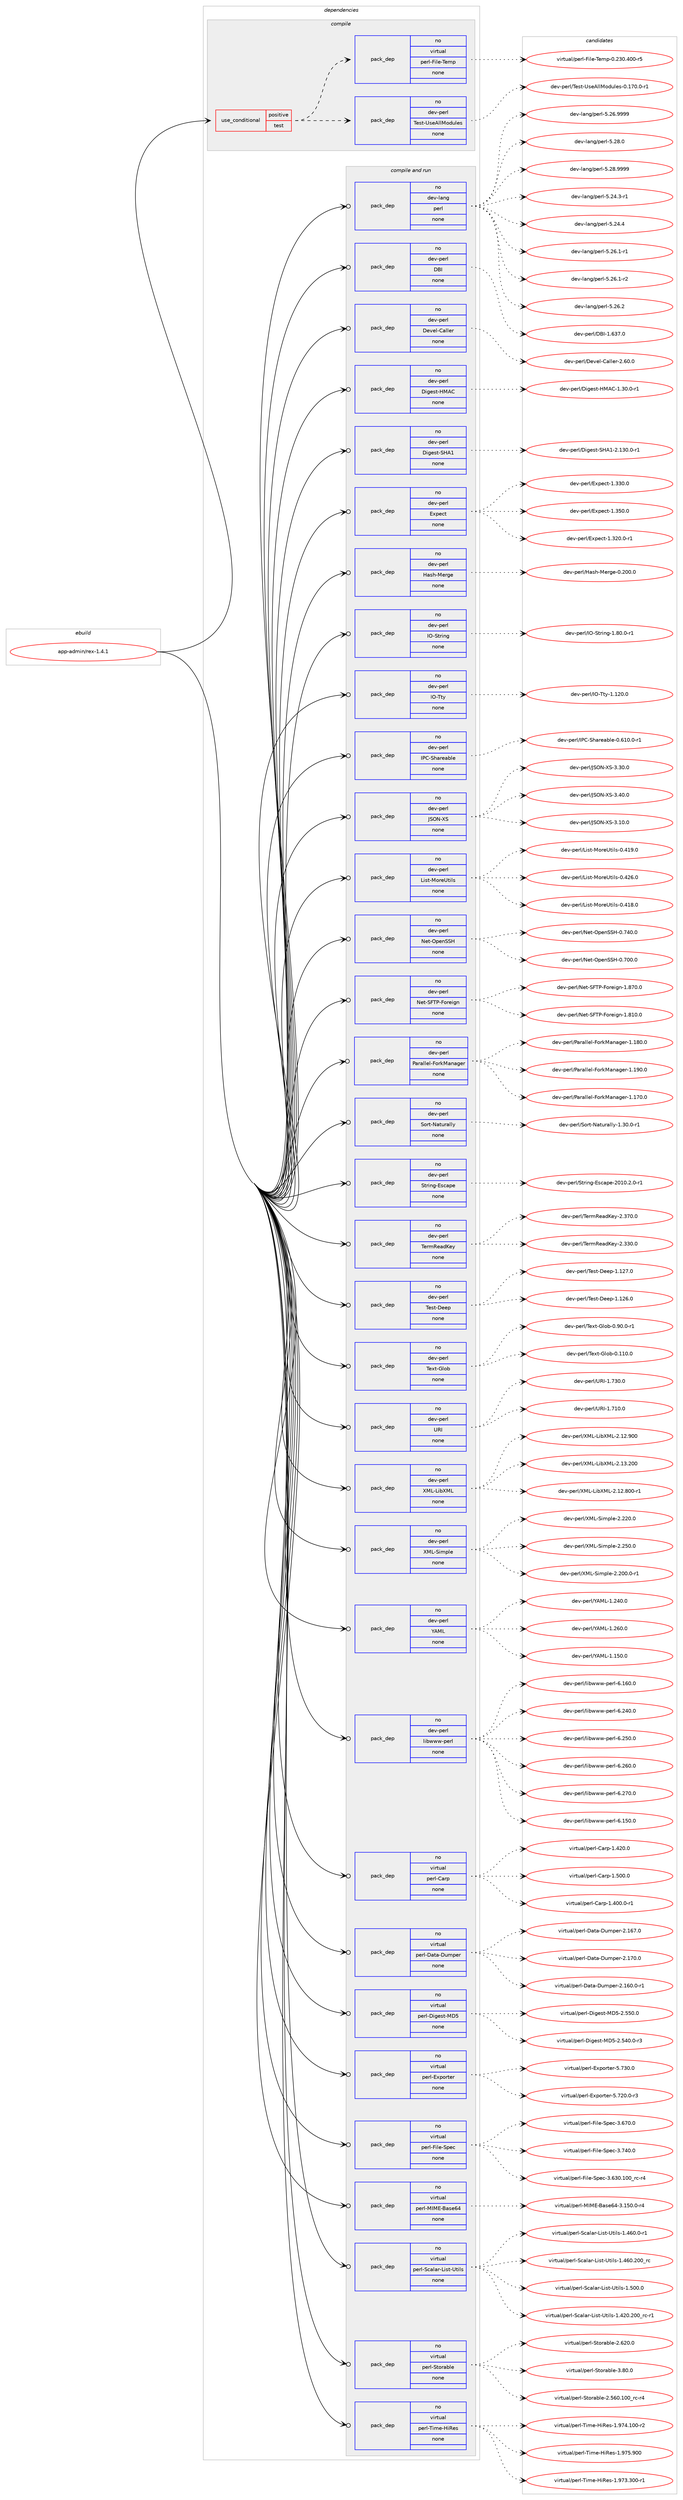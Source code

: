 digraph prolog {

# *************
# Graph options
# *************

newrank=true;
concentrate=true;
compound=true;
graph [rankdir=LR,fontname=Helvetica,fontsize=10,ranksep=1.5];#, ranksep=2.5, nodesep=0.2];
edge  [arrowhead=vee];
node  [fontname=Helvetica,fontsize=10];

# **********
# The ebuild
# **********

subgraph cluster_leftcol {
color=gray;
rank=same;
label=<<i>ebuild</i>>;
id [label="app-admin/rex-1.4.1", color=red, width=4, href="../app-admin/rex-1.4.1.svg"];
}

# ****************
# The dependencies
# ****************

subgraph cluster_midcol {
color=gray;
label=<<i>dependencies</i>>;
subgraph cluster_compile {
fillcolor="#eeeeee";
style=filled;
label=<<i>compile</i>>;
subgraph cond162 {
dependency1185 [label=<<TABLE BORDER="0" CELLBORDER="1" CELLSPACING="0" CELLPADDING="4"><TR><TD ROWSPAN="3" CELLPADDING="10">use_conditional</TD></TR><TR><TD>positive</TD></TR><TR><TD>test</TD></TR></TABLE>>, shape=none, color=red];
subgraph pack959 {
dependency1186 [label=<<TABLE BORDER="0" CELLBORDER="1" CELLSPACING="0" CELLPADDING="4" WIDTH="220"><TR><TD ROWSPAN="6" CELLPADDING="30">pack_dep</TD></TR><TR><TD WIDTH="110">no</TD></TR><TR><TD>dev-perl</TD></TR><TR><TD>Test-UseAllModules</TD></TR><TR><TD>none</TD></TR><TR><TD></TD></TR></TABLE>>, shape=none, color=blue];
}
dependency1185:e -> dependency1186:w [weight=20,style="dashed",arrowhead="vee"];
subgraph pack960 {
dependency1187 [label=<<TABLE BORDER="0" CELLBORDER="1" CELLSPACING="0" CELLPADDING="4" WIDTH="220"><TR><TD ROWSPAN="6" CELLPADDING="30">pack_dep</TD></TR><TR><TD WIDTH="110">no</TD></TR><TR><TD>virtual</TD></TR><TR><TD>perl-File-Temp</TD></TR><TR><TD>none</TD></TR><TR><TD></TD></TR></TABLE>>, shape=none, color=blue];
}
dependency1185:e -> dependency1187:w [weight=20,style="dashed",arrowhead="vee"];
}
id:e -> dependency1185:w [weight=20,style="solid",arrowhead="vee"];
}
subgraph cluster_compileandrun {
fillcolor="#eeeeee";
style=filled;
label=<<i>compile and run</i>>;
subgraph pack961 {
dependency1188 [label=<<TABLE BORDER="0" CELLBORDER="1" CELLSPACING="0" CELLPADDING="4" WIDTH="220"><TR><TD ROWSPAN="6" CELLPADDING="30">pack_dep</TD></TR><TR><TD WIDTH="110">no</TD></TR><TR><TD>dev-lang</TD></TR><TR><TD>perl</TD></TR><TR><TD>none</TD></TR><TR><TD></TD></TR></TABLE>>, shape=none, color=blue];
}
id:e -> dependency1188:w [weight=20,style="solid",arrowhead="odotvee"];
subgraph pack962 {
dependency1189 [label=<<TABLE BORDER="0" CELLBORDER="1" CELLSPACING="0" CELLPADDING="4" WIDTH="220"><TR><TD ROWSPAN="6" CELLPADDING="30">pack_dep</TD></TR><TR><TD WIDTH="110">no</TD></TR><TR><TD>dev-perl</TD></TR><TR><TD>DBI</TD></TR><TR><TD>none</TD></TR><TR><TD></TD></TR></TABLE>>, shape=none, color=blue];
}
id:e -> dependency1189:w [weight=20,style="solid",arrowhead="odotvee"];
subgraph pack963 {
dependency1190 [label=<<TABLE BORDER="0" CELLBORDER="1" CELLSPACING="0" CELLPADDING="4" WIDTH="220"><TR><TD ROWSPAN="6" CELLPADDING="30">pack_dep</TD></TR><TR><TD WIDTH="110">no</TD></TR><TR><TD>dev-perl</TD></TR><TR><TD>Devel-Caller</TD></TR><TR><TD>none</TD></TR><TR><TD></TD></TR></TABLE>>, shape=none, color=blue];
}
id:e -> dependency1190:w [weight=20,style="solid",arrowhead="odotvee"];
subgraph pack964 {
dependency1191 [label=<<TABLE BORDER="0" CELLBORDER="1" CELLSPACING="0" CELLPADDING="4" WIDTH="220"><TR><TD ROWSPAN="6" CELLPADDING="30">pack_dep</TD></TR><TR><TD WIDTH="110">no</TD></TR><TR><TD>dev-perl</TD></TR><TR><TD>Digest-HMAC</TD></TR><TR><TD>none</TD></TR><TR><TD></TD></TR></TABLE>>, shape=none, color=blue];
}
id:e -> dependency1191:w [weight=20,style="solid",arrowhead="odotvee"];
subgraph pack965 {
dependency1192 [label=<<TABLE BORDER="0" CELLBORDER="1" CELLSPACING="0" CELLPADDING="4" WIDTH="220"><TR><TD ROWSPAN="6" CELLPADDING="30">pack_dep</TD></TR><TR><TD WIDTH="110">no</TD></TR><TR><TD>dev-perl</TD></TR><TR><TD>Digest-SHA1</TD></TR><TR><TD>none</TD></TR><TR><TD></TD></TR></TABLE>>, shape=none, color=blue];
}
id:e -> dependency1192:w [weight=20,style="solid",arrowhead="odotvee"];
subgraph pack966 {
dependency1193 [label=<<TABLE BORDER="0" CELLBORDER="1" CELLSPACING="0" CELLPADDING="4" WIDTH="220"><TR><TD ROWSPAN="6" CELLPADDING="30">pack_dep</TD></TR><TR><TD WIDTH="110">no</TD></TR><TR><TD>dev-perl</TD></TR><TR><TD>Expect</TD></TR><TR><TD>none</TD></TR><TR><TD></TD></TR></TABLE>>, shape=none, color=blue];
}
id:e -> dependency1193:w [weight=20,style="solid",arrowhead="odotvee"];
subgraph pack967 {
dependency1194 [label=<<TABLE BORDER="0" CELLBORDER="1" CELLSPACING="0" CELLPADDING="4" WIDTH="220"><TR><TD ROWSPAN="6" CELLPADDING="30">pack_dep</TD></TR><TR><TD WIDTH="110">no</TD></TR><TR><TD>dev-perl</TD></TR><TR><TD>Hash-Merge</TD></TR><TR><TD>none</TD></TR><TR><TD></TD></TR></TABLE>>, shape=none, color=blue];
}
id:e -> dependency1194:w [weight=20,style="solid",arrowhead="odotvee"];
subgraph pack968 {
dependency1195 [label=<<TABLE BORDER="0" CELLBORDER="1" CELLSPACING="0" CELLPADDING="4" WIDTH="220"><TR><TD ROWSPAN="6" CELLPADDING="30">pack_dep</TD></TR><TR><TD WIDTH="110">no</TD></TR><TR><TD>dev-perl</TD></TR><TR><TD>IO-String</TD></TR><TR><TD>none</TD></TR><TR><TD></TD></TR></TABLE>>, shape=none, color=blue];
}
id:e -> dependency1195:w [weight=20,style="solid",arrowhead="odotvee"];
subgraph pack969 {
dependency1196 [label=<<TABLE BORDER="0" CELLBORDER="1" CELLSPACING="0" CELLPADDING="4" WIDTH="220"><TR><TD ROWSPAN="6" CELLPADDING="30">pack_dep</TD></TR><TR><TD WIDTH="110">no</TD></TR><TR><TD>dev-perl</TD></TR><TR><TD>IO-Tty</TD></TR><TR><TD>none</TD></TR><TR><TD></TD></TR></TABLE>>, shape=none, color=blue];
}
id:e -> dependency1196:w [weight=20,style="solid",arrowhead="odotvee"];
subgraph pack970 {
dependency1197 [label=<<TABLE BORDER="0" CELLBORDER="1" CELLSPACING="0" CELLPADDING="4" WIDTH="220"><TR><TD ROWSPAN="6" CELLPADDING="30">pack_dep</TD></TR><TR><TD WIDTH="110">no</TD></TR><TR><TD>dev-perl</TD></TR><TR><TD>IPC-Shareable</TD></TR><TR><TD>none</TD></TR><TR><TD></TD></TR></TABLE>>, shape=none, color=blue];
}
id:e -> dependency1197:w [weight=20,style="solid",arrowhead="odotvee"];
subgraph pack971 {
dependency1198 [label=<<TABLE BORDER="0" CELLBORDER="1" CELLSPACING="0" CELLPADDING="4" WIDTH="220"><TR><TD ROWSPAN="6" CELLPADDING="30">pack_dep</TD></TR><TR><TD WIDTH="110">no</TD></TR><TR><TD>dev-perl</TD></TR><TR><TD>JSON-XS</TD></TR><TR><TD>none</TD></TR><TR><TD></TD></TR></TABLE>>, shape=none, color=blue];
}
id:e -> dependency1198:w [weight=20,style="solid",arrowhead="odotvee"];
subgraph pack972 {
dependency1199 [label=<<TABLE BORDER="0" CELLBORDER="1" CELLSPACING="0" CELLPADDING="4" WIDTH="220"><TR><TD ROWSPAN="6" CELLPADDING="30">pack_dep</TD></TR><TR><TD WIDTH="110">no</TD></TR><TR><TD>dev-perl</TD></TR><TR><TD>List-MoreUtils</TD></TR><TR><TD>none</TD></TR><TR><TD></TD></TR></TABLE>>, shape=none, color=blue];
}
id:e -> dependency1199:w [weight=20,style="solid",arrowhead="odotvee"];
subgraph pack973 {
dependency1200 [label=<<TABLE BORDER="0" CELLBORDER="1" CELLSPACING="0" CELLPADDING="4" WIDTH="220"><TR><TD ROWSPAN="6" CELLPADDING="30">pack_dep</TD></TR><TR><TD WIDTH="110">no</TD></TR><TR><TD>dev-perl</TD></TR><TR><TD>Net-OpenSSH</TD></TR><TR><TD>none</TD></TR><TR><TD></TD></TR></TABLE>>, shape=none, color=blue];
}
id:e -> dependency1200:w [weight=20,style="solid",arrowhead="odotvee"];
subgraph pack974 {
dependency1201 [label=<<TABLE BORDER="0" CELLBORDER="1" CELLSPACING="0" CELLPADDING="4" WIDTH="220"><TR><TD ROWSPAN="6" CELLPADDING="30">pack_dep</TD></TR><TR><TD WIDTH="110">no</TD></TR><TR><TD>dev-perl</TD></TR><TR><TD>Net-SFTP-Foreign</TD></TR><TR><TD>none</TD></TR><TR><TD></TD></TR></TABLE>>, shape=none, color=blue];
}
id:e -> dependency1201:w [weight=20,style="solid",arrowhead="odotvee"];
subgraph pack975 {
dependency1202 [label=<<TABLE BORDER="0" CELLBORDER="1" CELLSPACING="0" CELLPADDING="4" WIDTH="220"><TR><TD ROWSPAN="6" CELLPADDING="30">pack_dep</TD></TR><TR><TD WIDTH="110">no</TD></TR><TR><TD>dev-perl</TD></TR><TR><TD>Parallel-ForkManager</TD></TR><TR><TD>none</TD></TR><TR><TD></TD></TR></TABLE>>, shape=none, color=blue];
}
id:e -> dependency1202:w [weight=20,style="solid",arrowhead="odotvee"];
subgraph pack976 {
dependency1203 [label=<<TABLE BORDER="0" CELLBORDER="1" CELLSPACING="0" CELLPADDING="4" WIDTH="220"><TR><TD ROWSPAN="6" CELLPADDING="30">pack_dep</TD></TR><TR><TD WIDTH="110">no</TD></TR><TR><TD>dev-perl</TD></TR><TR><TD>Sort-Naturally</TD></TR><TR><TD>none</TD></TR><TR><TD></TD></TR></TABLE>>, shape=none, color=blue];
}
id:e -> dependency1203:w [weight=20,style="solid",arrowhead="odotvee"];
subgraph pack977 {
dependency1204 [label=<<TABLE BORDER="0" CELLBORDER="1" CELLSPACING="0" CELLPADDING="4" WIDTH="220"><TR><TD ROWSPAN="6" CELLPADDING="30">pack_dep</TD></TR><TR><TD WIDTH="110">no</TD></TR><TR><TD>dev-perl</TD></TR><TR><TD>String-Escape</TD></TR><TR><TD>none</TD></TR><TR><TD></TD></TR></TABLE>>, shape=none, color=blue];
}
id:e -> dependency1204:w [weight=20,style="solid",arrowhead="odotvee"];
subgraph pack978 {
dependency1205 [label=<<TABLE BORDER="0" CELLBORDER="1" CELLSPACING="0" CELLPADDING="4" WIDTH="220"><TR><TD ROWSPAN="6" CELLPADDING="30">pack_dep</TD></TR><TR><TD WIDTH="110">no</TD></TR><TR><TD>dev-perl</TD></TR><TR><TD>TermReadKey</TD></TR><TR><TD>none</TD></TR><TR><TD></TD></TR></TABLE>>, shape=none, color=blue];
}
id:e -> dependency1205:w [weight=20,style="solid",arrowhead="odotvee"];
subgraph pack979 {
dependency1206 [label=<<TABLE BORDER="0" CELLBORDER="1" CELLSPACING="0" CELLPADDING="4" WIDTH="220"><TR><TD ROWSPAN="6" CELLPADDING="30">pack_dep</TD></TR><TR><TD WIDTH="110">no</TD></TR><TR><TD>dev-perl</TD></TR><TR><TD>Test-Deep</TD></TR><TR><TD>none</TD></TR><TR><TD></TD></TR></TABLE>>, shape=none, color=blue];
}
id:e -> dependency1206:w [weight=20,style="solid",arrowhead="odotvee"];
subgraph pack980 {
dependency1207 [label=<<TABLE BORDER="0" CELLBORDER="1" CELLSPACING="0" CELLPADDING="4" WIDTH="220"><TR><TD ROWSPAN="6" CELLPADDING="30">pack_dep</TD></TR><TR><TD WIDTH="110">no</TD></TR><TR><TD>dev-perl</TD></TR><TR><TD>Text-Glob</TD></TR><TR><TD>none</TD></TR><TR><TD></TD></TR></TABLE>>, shape=none, color=blue];
}
id:e -> dependency1207:w [weight=20,style="solid",arrowhead="odotvee"];
subgraph pack981 {
dependency1208 [label=<<TABLE BORDER="0" CELLBORDER="1" CELLSPACING="0" CELLPADDING="4" WIDTH="220"><TR><TD ROWSPAN="6" CELLPADDING="30">pack_dep</TD></TR><TR><TD WIDTH="110">no</TD></TR><TR><TD>dev-perl</TD></TR><TR><TD>URI</TD></TR><TR><TD>none</TD></TR><TR><TD></TD></TR></TABLE>>, shape=none, color=blue];
}
id:e -> dependency1208:w [weight=20,style="solid",arrowhead="odotvee"];
subgraph pack982 {
dependency1209 [label=<<TABLE BORDER="0" CELLBORDER="1" CELLSPACING="0" CELLPADDING="4" WIDTH="220"><TR><TD ROWSPAN="6" CELLPADDING="30">pack_dep</TD></TR><TR><TD WIDTH="110">no</TD></TR><TR><TD>dev-perl</TD></TR><TR><TD>XML-LibXML</TD></TR><TR><TD>none</TD></TR><TR><TD></TD></TR></TABLE>>, shape=none, color=blue];
}
id:e -> dependency1209:w [weight=20,style="solid",arrowhead="odotvee"];
subgraph pack983 {
dependency1210 [label=<<TABLE BORDER="0" CELLBORDER="1" CELLSPACING="0" CELLPADDING="4" WIDTH="220"><TR><TD ROWSPAN="6" CELLPADDING="30">pack_dep</TD></TR><TR><TD WIDTH="110">no</TD></TR><TR><TD>dev-perl</TD></TR><TR><TD>XML-Simple</TD></TR><TR><TD>none</TD></TR><TR><TD></TD></TR></TABLE>>, shape=none, color=blue];
}
id:e -> dependency1210:w [weight=20,style="solid",arrowhead="odotvee"];
subgraph pack984 {
dependency1211 [label=<<TABLE BORDER="0" CELLBORDER="1" CELLSPACING="0" CELLPADDING="4" WIDTH="220"><TR><TD ROWSPAN="6" CELLPADDING="30">pack_dep</TD></TR><TR><TD WIDTH="110">no</TD></TR><TR><TD>dev-perl</TD></TR><TR><TD>YAML</TD></TR><TR><TD>none</TD></TR><TR><TD></TD></TR></TABLE>>, shape=none, color=blue];
}
id:e -> dependency1211:w [weight=20,style="solid",arrowhead="odotvee"];
subgraph pack985 {
dependency1212 [label=<<TABLE BORDER="0" CELLBORDER="1" CELLSPACING="0" CELLPADDING="4" WIDTH="220"><TR><TD ROWSPAN="6" CELLPADDING="30">pack_dep</TD></TR><TR><TD WIDTH="110">no</TD></TR><TR><TD>dev-perl</TD></TR><TR><TD>libwww-perl</TD></TR><TR><TD>none</TD></TR><TR><TD></TD></TR></TABLE>>, shape=none, color=blue];
}
id:e -> dependency1212:w [weight=20,style="solid",arrowhead="odotvee"];
subgraph pack986 {
dependency1213 [label=<<TABLE BORDER="0" CELLBORDER="1" CELLSPACING="0" CELLPADDING="4" WIDTH="220"><TR><TD ROWSPAN="6" CELLPADDING="30">pack_dep</TD></TR><TR><TD WIDTH="110">no</TD></TR><TR><TD>virtual</TD></TR><TR><TD>perl-Carp</TD></TR><TR><TD>none</TD></TR><TR><TD></TD></TR></TABLE>>, shape=none, color=blue];
}
id:e -> dependency1213:w [weight=20,style="solid",arrowhead="odotvee"];
subgraph pack987 {
dependency1214 [label=<<TABLE BORDER="0" CELLBORDER="1" CELLSPACING="0" CELLPADDING="4" WIDTH="220"><TR><TD ROWSPAN="6" CELLPADDING="30">pack_dep</TD></TR><TR><TD WIDTH="110">no</TD></TR><TR><TD>virtual</TD></TR><TR><TD>perl-Data-Dumper</TD></TR><TR><TD>none</TD></TR><TR><TD></TD></TR></TABLE>>, shape=none, color=blue];
}
id:e -> dependency1214:w [weight=20,style="solid",arrowhead="odotvee"];
subgraph pack988 {
dependency1215 [label=<<TABLE BORDER="0" CELLBORDER="1" CELLSPACING="0" CELLPADDING="4" WIDTH="220"><TR><TD ROWSPAN="6" CELLPADDING="30">pack_dep</TD></TR><TR><TD WIDTH="110">no</TD></TR><TR><TD>virtual</TD></TR><TR><TD>perl-Digest-MD5</TD></TR><TR><TD>none</TD></TR><TR><TD></TD></TR></TABLE>>, shape=none, color=blue];
}
id:e -> dependency1215:w [weight=20,style="solid",arrowhead="odotvee"];
subgraph pack989 {
dependency1216 [label=<<TABLE BORDER="0" CELLBORDER="1" CELLSPACING="0" CELLPADDING="4" WIDTH="220"><TR><TD ROWSPAN="6" CELLPADDING="30">pack_dep</TD></TR><TR><TD WIDTH="110">no</TD></TR><TR><TD>virtual</TD></TR><TR><TD>perl-Exporter</TD></TR><TR><TD>none</TD></TR><TR><TD></TD></TR></TABLE>>, shape=none, color=blue];
}
id:e -> dependency1216:w [weight=20,style="solid",arrowhead="odotvee"];
subgraph pack990 {
dependency1217 [label=<<TABLE BORDER="0" CELLBORDER="1" CELLSPACING="0" CELLPADDING="4" WIDTH="220"><TR><TD ROWSPAN="6" CELLPADDING="30">pack_dep</TD></TR><TR><TD WIDTH="110">no</TD></TR><TR><TD>virtual</TD></TR><TR><TD>perl-File-Spec</TD></TR><TR><TD>none</TD></TR><TR><TD></TD></TR></TABLE>>, shape=none, color=blue];
}
id:e -> dependency1217:w [weight=20,style="solid",arrowhead="odotvee"];
subgraph pack991 {
dependency1218 [label=<<TABLE BORDER="0" CELLBORDER="1" CELLSPACING="0" CELLPADDING="4" WIDTH="220"><TR><TD ROWSPAN="6" CELLPADDING="30">pack_dep</TD></TR><TR><TD WIDTH="110">no</TD></TR><TR><TD>virtual</TD></TR><TR><TD>perl-MIME-Base64</TD></TR><TR><TD>none</TD></TR><TR><TD></TD></TR></TABLE>>, shape=none, color=blue];
}
id:e -> dependency1218:w [weight=20,style="solid",arrowhead="odotvee"];
subgraph pack992 {
dependency1219 [label=<<TABLE BORDER="0" CELLBORDER="1" CELLSPACING="0" CELLPADDING="4" WIDTH="220"><TR><TD ROWSPAN="6" CELLPADDING="30">pack_dep</TD></TR><TR><TD WIDTH="110">no</TD></TR><TR><TD>virtual</TD></TR><TR><TD>perl-Scalar-List-Utils</TD></TR><TR><TD>none</TD></TR><TR><TD></TD></TR></TABLE>>, shape=none, color=blue];
}
id:e -> dependency1219:w [weight=20,style="solid",arrowhead="odotvee"];
subgraph pack993 {
dependency1220 [label=<<TABLE BORDER="0" CELLBORDER="1" CELLSPACING="0" CELLPADDING="4" WIDTH="220"><TR><TD ROWSPAN="6" CELLPADDING="30">pack_dep</TD></TR><TR><TD WIDTH="110">no</TD></TR><TR><TD>virtual</TD></TR><TR><TD>perl-Storable</TD></TR><TR><TD>none</TD></TR><TR><TD></TD></TR></TABLE>>, shape=none, color=blue];
}
id:e -> dependency1220:w [weight=20,style="solid",arrowhead="odotvee"];
subgraph pack994 {
dependency1221 [label=<<TABLE BORDER="0" CELLBORDER="1" CELLSPACING="0" CELLPADDING="4" WIDTH="220"><TR><TD ROWSPAN="6" CELLPADDING="30">pack_dep</TD></TR><TR><TD WIDTH="110">no</TD></TR><TR><TD>virtual</TD></TR><TR><TD>perl-Time-HiRes</TD></TR><TR><TD>none</TD></TR><TR><TD></TD></TR></TABLE>>, shape=none, color=blue];
}
id:e -> dependency1221:w [weight=20,style="solid",arrowhead="odotvee"];
}
subgraph cluster_run {
fillcolor="#eeeeee";
style=filled;
label=<<i>run</i>>;
}
}

# **************
# The candidates
# **************

subgraph cluster_choices {
rank=same;
color=gray;
label=<<i>candidates</i>>;

subgraph choice959 {
color=black;
nodesep=1;
choice1001011184511210111410847841011151164585115101651081087711110011710810111545484649554846484511449 [label="dev-perl/Test-UseAllModules-0.170.0-r1", color=red, width=4,href="../dev-perl/Test-UseAllModules-0.170.0-r1.svg"];
dependency1186:e -> choice1001011184511210111410847841011151164585115101651081087711110011710810111545484649554846484511449:w [style=dotted,weight="100"];
}
subgraph choice960 {
color=black;
nodesep=1;
choice118105114116117971084711210111410845701051081014584101109112454846505148465248484511453 [label="virtual/perl-File-Temp-0.230.400-r5", color=red, width=4,href="../virtual/perl-File-Temp-0.230.400-r5.svg"];
dependency1187:e -> choice118105114116117971084711210111410845701051081014584101109112454846505148465248484511453:w [style=dotted,weight="100"];
}
subgraph choice961 {
color=black;
nodesep=1;
choice100101118451089711010347112101114108455346505246514511449 [label="dev-lang/perl-5.24.3-r1", color=red, width=4,href="../dev-lang/perl-5.24.3-r1.svg"];
choice10010111845108971101034711210111410845534650524652 [label="dev-lang/perl-5.24.4", color=red, width=4,href="../dev-lang/perl-5.24.4.svg"];
choice100101118451089711010347112101114108455346505446494511449 [label="dev-lang/perl-5.26.1-r1", color=red, width=4,href="../dev-lang/perl-5.26.1-r1.svg"];
choice100101118451089711010347112101114108455346505446494511450 [label="dev-lang/perl-5.26.1-r2", color=red, width=4,href="../dev-lang/perl-5.26.1-r2.svg"];
choice10010111845108971101034711210111410845534650544650 [label="dev-lang/perl-5.26.2", color=red, width=4,href="../dev-lang/perl-5.26.2.svg"];
choice10010111845108971101034711210111410845534650544657575757 [label="dev-lang/perl-5.26.9999", color=red, width=4,href="../dev-lang/perl-5.26.9999.svg"];
choice10010111845108971101034711210111410845534650564648 [label="dev-lang/perl-5.28.0", color=red, width=4,href="../dev-lang/perl-5.28.0.svg"];
choice10010111845108971101034711210111410845534650564657575757 [label="dev-lang/perl-5.28.9999", color=red, width=4,href="../dev-lang/perl-5.28.9999.svg"];
dependency1188:e -> choice100101118451089711010347112101114108455346505246514511449:w [style=dotted,weight="100"];
dependency1188:e -> choice10010111845108971101034711210111410845534650524652:w [style=dotted,weight="100"];
dependency1188:e -> choice100101118451089711010347112101114108455346505446494511449:w [style=dotted,weight="100"];
dependency1188:e -> choice100101118451089711010347112101114108455346505446494511450:w [style=dotted,weight="100"];
dependency1188:e -> choice10010111845108971101034711210111410845534650544650:w [style=dotted,weight="100"];
dependency1188:e -> choice10010111845108971101034711210111410845534650544657575757:w [style=dotted,weight="100"];
dependency1188:e -> choice10010111845108971101034711210111410845534650564648:w [style=dotted,weight="100"];
dependency1188:e -> choice10010111845108971101034711210111410845534650564657575757:w [style=dotted,weight="100"];
}
subgraph choice962 {
color=black;
nodesep=1;
choice10010111845112101114108476866734549465451554648 [label="dev-perl/DBI-1.637.0", color=red, width=4,href="../dev-perl/DBI-1.637.0.svg"];
dependency1189:e -> choice10010111845112101114108476866734549465451554648:w [style=dotted,weight="100"];
}
subgraph choice963 {
color=black;
nodesep=1;
choice10010111845112101114108476810111810110845679710810810111445504654484648 [label="dev-perl/Devel-Caller-2.60.0", color=red, width=4,href="../dev-perl/Devel-Caller-2.60.0.svg"];
dependency1190:e -> choice10010111845112101114108476810111810110845679710810810111445504654484648:w [style=dotted,weight="100"];
}
subgraph choice964 {
color=black;
nodesep=1;
choice1001011184511210111410847681051031011151164572776567454946514846484511449 [label="dev-perl/Digest-HMAC-1.30.0-r1", color=red, width=4,href="../dev-perl/Digest-HMAC-1.30.0-r1.svg"];
dependency1191:e -> choice1001011184511210111410847681051031011151164572776567454946514846484511449:w [style=dotted,weight="100"];
}
subgraph choice965 {
color=black;
nodesep=1;
choice100101118451121011141084768105103101115116458372654945504649514846484511449 [label="dev-perl/Digest-SHA1-2.130.0-r1", color=red, width=4,href="../dev-perl/Digest-SHA1-2.130.0-r1.svg"];
dependency1192:e -> choice100101118451121011141084768105103101115116458372654945504649514846484511449:w [style=dotted,weight="100"];
}
subgraph choice966 {
color=black;
nodesep=1;
choice1001011184511210111410847691201121019911645494651504846484511449 [label="dev-perl/Expect-1.320.0-r1", color=red, width=4,href="../dev-perl/Expect-1.320.0-r1.svg"];
choice100101118451121011141084769120112101991164549465151484648 [label="dev-perl/Expect-1.330.0", color=red, width=4,href="../dev-perl/Expect-1.330.0.svg"];
choice100101118451121011141084769120112101991164549465153484648 [label="dev-perl/Expect-1.350.0", color=red, width=4,href="../dev-perl/Expect-1.350.0.svg"];
dependency1193:e -> choice1001011184511210111410847691201121019911645494651504846484511449:w [style=dotted,weight="100"];
dependency1193:e -> choice100101118451121011141084769120112101991164549465151484648:w [style=dotted,weight="100"];
dependency1193:e -> choice100101118451121011141084769120112101991164549465153484648:w [style=dotted,weight="100"];
}
subgraph choice967 {
color=black;
nodesep=1;
choice1001011184511210111410847729711510445771011141031014548465048484648 [label="dev-perl/Hash-Merge-0.200.0", color=red, width=4,href="../dev-perl/Hash-Merge-0.200.0.svg"];
dependency1194:e -> choice1001011184511210111410847729711510445771011141031014548465048484648:w [style=dotted,weight="100"];
}
subgraph choice968 {
color=black;
nodesep=1;
choice100101118451121011141084773794583116114105110103454946564846484511449 [label="dev-perl/IO-String-1.80.0-r1", color=red, width=4,href="../dev-perl/IO-String-1.80.0-r1.svg"];
dependency1195:e -> choice100101118451121011141084773794583116114105110103454946564846484511449:w [style=dotted,weight="100"];
}
subgraph choice969 {
color=black;
nodesep=1;
choice1001011184511210111410847737945841161214549464950484648 [label="dev-perl/IO-Tty-1.120.0", color=red, width=4,href="../dev-perl/IO-Tty-1.120.0.svg"];
dependency1196:e -> choice1001011184511210111410847737945841161214549464950484648:w [style=dotted,weight="100"];
}
subgraph choice970 {
color=black;
nodesep=1;
choice1001011184511210111410847738067458310497114101979810810145484654494846484511449 [label="dev-perl/IPC-Shareable-0.610.0-r1", color=red, width=4,href="../dev-perl/IPC-Shareable-0.610.0-r1.svg"];
dependency1197:e -> choice1001011184511210111410847738067458310497114101979810810145484654494846484511449:w [style=dotted,weight="100"];
}
subgraph choice971 {
color=black;
nodesep=1;
choice10010111845112101114108477483797845888345514649484648 [label="dev-perl/JSON-XS-3.10.0", color=red, width=4,href="../dev-perl/JSON-XS-3.10.0.svg"];
choice10010111845112101114108477483797845888345514651484648 [label="dev-perl/JSON-XS-3.30.0", color=red, width=4,href="../dev-perl/JSON-XS-3.30.0.svg"];
choice10010111845112101114108477483797845888345514652484648 [label="dev-perl/JSON-XS-3.40.0", color=red, width=4,href="../dev-perl/JSON-XS-3.40.0.svg"];
dependency1198:e -> choice10010111845112101114108477483797845888345514649484648:w [style=dotted,weight="100"];
dependency1198:e -> choice10010111845112101114108477483797845888345514651484648:w [style=dotted,weight="100"];
dependency1198:e -> choice10010111845112101114108477483797845888345514652484648:w [style=dotted,weight="100"];
}
subgraph choice972 {
color=black;
nodesep=1;
choice1001011184511210111410847761051151164577111114101851161051081154548465249564648 [label="dev-perl/List-MoreUtils-0.418.0", color=red, width=4,href="../dev-perl/List-MoreUtils-0.418.0.svg"];
choice1001011184511210111410847761051151164577111114101851161051081154548465249574648 [label="dev-perl/List-MoreUtils-0.419.0", color=red, width=4,href="../dev-perl/List-MoreUtils-0.419.0.svg"];
choice1001011184511210111410847761051151164577111114101851161051081154548465250544648 [label="dev-perl/List-MoreUtils-0.426.0", color=red, width=4,href="../dev-perl/List-MoreUtils-0.426.0.svg"];
dependency1199:e -> choice1001011184511210111410847761051151164577111114101851161051081154548465249564648:w [style=dotted,weight="100"];
dependency1199:e -> choice1001011184511210111410847761051151164577111114101851161051081154548465249574648:w [style=dotted,weight="100"];
dependency1199:e -> choice1001011184511210111410847761051151164577111114101851161051081154548465250544648:w [style=dotted,weight="100"];
}
subgraph choice973 {
color=black;
nodesep=1;
choice10010111845112101114108477810111645791121011108383724548465548484648 [label="dev-perl/Net-OpenSSH-0.700.0", color=red, width=4,href="../dev-perl/Net-OpenSSH-0.700.0.svg"];
choice10010111845112101114108477810111645791121011108383724548465552484648 [label="dev-perl/Net-OpenSSH-0.740.0", color=red, width=4,href="../dev-perl/Net-OpenSSH-0.740.0.svg"];
dependency1200:e -> choice10010111845112101114108477810111645791121011108383724548465548484648:w [style=dotted,weight="100"];
dependency1200:e -> choice10010111845112101114108477810111645791121011108383724548465552484648:w [style=dotted,weight="100"];
}
subgraph choice974 {
color=black;
nodesep=1;
choice100101118451121011141084778101116458370848045701111141011051031104549465649484648 [label="dev-perl/Net-SFTP-Foreign-1.810.0", color=red, width=4,href="../dev-perl/Net-SFTP-Foreign-1.810.0.svg"];
choice100101118451121011141084778101116458370848045701111141011051031104549465655484648 [label="dev-perl/Net-SFTP-Foreign-1.870.0", color=red, width=4,href="../dev-perl/Net-SFTP-Foreign-1.870.0.svg"];
dependency1201:e -> choice100101118451121011141084778101116458370848045701111141011051031104549465649484648:w [style=dotted,weight="100"];
dependency1201:e -> choice100101118451121011141084778101116458370848045701111141011051031104549465655484648:w [style=dotted,weight="100"];
}
subgraph choice975 {
color=black;
nodesep=1;
choice100101118451121011141084780971149710810810110845701111141077797110971031011144549464955484648 [label="dev-perl/Parallel-ForkManager-1.170.0", color=red, width=4,href="../dev-perl/Parallel-ForkManager-1.170.0.svg"];
choice100101118451121011141084780971149710810810110845701111141077797110971031011144549464956484648 [label="dev-perl/Parallel-ForkManager-1.180.0", color=red, width=4,href="../dev-perl/Parallel-ForkManager-1.180.0.svg"];
choice100101118451121011141084780971149710810810110845701111141077797110971031011144549464957484648 [label="dev-perl/Parallel-ForkManager-1.190.0", color=red, width=4,href="../dev-perl/Parallel-ForkManager-1.190.0.svg"];
dependency1202:e -> choice100101118451121011141084780971149710810810110845701111141077797110971031011144549464955484648:w [style=dotted,weight="100"];
dependency1202:e -> choice100101118451121011141084780971149710810810110845701111141077797110971031011144549464956484648:w [style=dotted,weight="100"];
dependency1202:e -> choice100101118451121011141084780971149710810810110845701111141077797110971031011144549464957484648:w [style=dotted,weight="100"];
}
subgraph choice976 {
color=black;
nodesep=1;
choice10010111845112101114108478311111411645789711611711497108108121454946514846484511449 [label="dev-perl/Sort-Naturally-1.30.0-r1", color=red, width=4,href="../dev-perl/Sort-Naturally-1.30.0-r1.svg"];
dependency1203:e -> choice10010111845112101114108478311111411645789711611711497108108121454946514846484511449:w [style=dotted,weight="100"];
}
subgraph choice977 {
color=black;
nodesep=1;
choice100101118451121011141084783116114105110103456911599971121014550484948465046484511449 [label="dev-perl/String-Escape-2010.2.0-r1", color=red, width=4,href="../dev-perl/String-Escape-2010.2.0-r1.svg"];
dependency1204:e -> choice100101118451121011141084783116114105110103456911599971121014550484948465046484511449:w [style=dotted,weight="100"];
}
subgraph choice978 {
color=black;
nodesep=1;
choice1001011184511210111410847841011141098210197100751011214550465151484648 [label="dev-perl/TermReadKey-2.330.0", color=red, width=4,href="../dev-perl/TermReadKey-2.330.0.svg"];
choice1001011184511210111410847841011141098210197100751011214550465155484648 [label="dev-perl/TermReadKey-2.370.0", color=red, width=4,href="../dev-perl/TermReadKey-2.370.0.svg"];
dependency1205:e -> choice1001011184511210111410847841011141098210197100751011214550465151484648:w [style=dotted,weight="100"];
dependency1205:e -> choice1001011184511210111410847841011141098210197100751011214550465155484648:w [style=dotted,weight="100"];
}
subgraph choice979 {
color=black;
nodesep=1;
choice10010111845112101114108478410111511645681011011124549464950544648 [label="dev-perl/Test-Deep-1.126.0", color=red, width=4,href="../dev-perl/Test-Deep-1.126.0.svg"];
choice10010111845112101114108478410111511645681011011124549464950554648 [label="dev-perl/Test-Deep-1.127.0", color=red, width=4,href="../dev-perl/Test-Deep-1.127.0.svg"];
dependency1206:e -> choice10010111845112101114108478410111511645681011011124549464950544648:w [style=dotted,weight="100"];
dependency1206:e -> choice10010111845112101114108478410111511645681011011124549464950554648:w [style=dotted,weight="100"];
}
subgraph choice980 {
color=black;
nodesep=1;
choice1001011184511210111410847841011201164571108111984548464949484648 [label="dev-perl/Text-Glob-0.110.0", color=red, width=4,href="../dev-perl/Text-Glob-0.110.0.svg"];
choice100101118451121011141084784101120116457110811198454846574846484511449 [label="dev-perl/Text-Glob-0.90.0-r1", color=red, width=4,href="../dev-perl/Text-Glob-0.90.0-r1.svg"];
dependency1207:e -> choice1001011184511210111410847841011201164571108111984548464949484648:w [style=dotted,weight="100"];
dependency1207:e -> choice100101118451121011141084784101120116457110811198454846574846484511449:w [style=dotted,weight="100"];
}
subgraph choice981 {
color=black;
nodesep=1;
choice10010111845112101114108478582734549465549484648 [label="dev-perl/URI-1.710.0", color=red, width=4,href="../dev-perl/URI-1.710.0.svg"];
choice10010111845112101114108478582734549465551484648 [label="dev-perl/URI-1.730.0", color=red, width=4,href="../dev-perl/URI-1.730.0.svg"];
dependency1208:e -> choice10010111845112101114108478582734549465549484648:w [style=dotted,weight="100"];
dependency1208:e -> choice10010111845112101114108478582734549465551484648:w [style=dotted,weight="100"];
}
subgraph choice982 {
color=black;
nodesep=1;
choice10010111845112101114108478877764576105988877764550464950465648484511449 [label="dev-perl/XML-LibXML-2.12.800-r1", color=red, width=4,href="../dev-perl/XML-LibXML-2.12.800-r1.svg"];
choice1001011184511210111410847887776457610598887776455046495046574848 [label="dev-perl/XML-LibXML-2.12.900", color=red, width=4,href="../dev-perl/XML-LibXML-2.12.900.svg"];
choice1001011184511210111410847887776457610598887776455046495146504848 [label="dev-perl/XML-LibXML-2.13.200", color=red, width=4,href="../dev-perl/XML-LibXML-2.13.200.svg"];
dependency1209:e -> choice10010111845112101114108478877764576105988877764550464950465648484511449:w [style=dotted,weight="100"];
dependency1209:e -> choice1001011184511210111410847887776457610598887776455046495046574848:w [style=dotted,weight="100"];
dependency1209:e -> choice1001011184511210111410847887776457610598887776455046495146504848:w [style=dotted,weight="100"];
}
subgraph choice983 {
color=black;
nodesep=1;
choice1001011184511210111410847887776458310510911210810145504650484846484511449 [label="dev-perl/XML-Simple-2.200.0-r1", color=red, width=4,href="../dev-perl/XML-Simple-2.200.0-r1.svg"];
choice100101118451121011141084788777645831051091121081014550465050484648 [label="dev-perl/XML-Simple-2.220.0", color=red, width=4,href="../dev-perl/XML-Simple-2.220.0.svg"];
choice100101118451121011141084788777645831051091121081014550465053484648 [label="dev-perl/XML-Simple-2.250.0", color=red, width=4,href="../dev-perl/XML-Simple-2.250.0.svg"];
dependency1210:e -> choice1001011184511210111410847887776458310510911210810145504650484846484511449:w [style=dotted,weight="100"];
dependency1210:e -> choice100101118451121011141084788777645831051091121081014550465050484648:w [style=dotted,weight="100"];
dependency1210:e -> choice100101118451121011141084788777645831051091121081014550465053484648:w [style=dotted,weight="100"];
}
subgraph choice984 {
color=black;
nodesep=1;
choice1001011184511210111410847896577764549464953484648 [label="dev-perl/YAML-1.150.0", color=red, width=4,href="../dev-perl/YAML-1.150.0.svg"];
choice1001011184511210111410847896577764549465052484648 [label="dev-perl/YAML-1.240.0", color=red, width=4,href="../dev-perl/YAML-1.240.0.svg"];
choice1001011184511210111410847896577764549465054484648 [label="dev-perl/YAML-1.260.0", color=red, width=4,href="../dev-perl/YAML-1.260.0.svg"];
dependency1211:e -> choice1001011184511210111410847896577764549464953484648:w [style=dotted,weight="100"];
dependency1211:e -> choice1001011184511210111410847896577764549465052484648:w [style=dotted,weight="100"];
dependency1211:e -> choice1001011184511210111410847896577764549465054484648:w [style=dotted,weight="100"];
}
subgraph choice985 {
color=black;
nodesep=1;
choice100101118451121011141084710810598119119119451121011141084554464953484648 [label="dev-perl/libwww-perl-6.150.0", color=red, width=4,href="../dev-perl/libwww-perl-6.150.0.svg"];
choice100101118451121011141084710810598119119119451121011141084554464954484648 [label="dev-perl/libwww-perl-6.160.0", color=red, width=4,href="../dev-perl/libwww-perl-6.160.0.svg"];
choice100101118451121011141084710810598119119119451121011141084554465052484648 [label="dev-perl/libwww-perl-6.240.0", color=red, width=4,href="../dev-perl/libwww-perl-6.240.0.svg"];
choice100101118451121011141084710810598119119119451121011141084554465053484648 [label="dev-perl/libwww-perl-6.250.0", color=red, width=4,href="../dev-perl/libwww-perl-6.250.0.svg"];
choice100101118451121011141084710810598119119119451121011141084554465054484648 [label="dev-perl/libwww-perl-6.260.0", color=red, width=4,href="../dev-perl/libwww-perl-6.260.0.svg"];
choice100101118451121011141084710810598119119119451121011141084554465055484648 [label="dev-perl/libwww-perl-6.270.0", color=red, width=4,href="../dev-perl/libwww-perl-6.270.0.svg"];
dependency1212:e -> choice100101118451121011141084710810598119119119451121011141084554464953484648:w [style=dotted,weight="100"];
dependency1212:e -> choice100101118451121011141084710810598119119119451121011141084554464954484648:w [style=dotted,weight="100"];
dependency1212:e -> choice100101118451121011141084710810598119119119451121011141084554465052484648:w [style=dotted,weight="100"];
dependency1212:e -> choice100101118451121011141084710810598119119119451121011141084554465053484648:w [style=dotted,weight="100"];
dependency1212:e -> choice100101118451121011141084710810598119119119451121011141084554465054484648:w [style=dotted,weight="100"];
dependency1212:e -> choice100101118451121011141084710810598119119119451121011141084554465055484648:w [style=dotted,weight="100"];
}
subgraph choice986 {
color=black;
nodesep=1;
choice118105114116117971084711210111410845679711411245494652484846484511449 [label="virtual/perl-Carp-1.400.0-r1", color=red, width=4,href="../virtual/perl-Carp-1.400.0-r1.svg"];
choice11810511411611797108471121011141084567971141124549465250484648 [label="virtual/perl-Carp-1.420.0", color=red, width=4,href="../virtual/perl-Carp-1.420.0.svg"];
choice11810511411611797108471121011141084567971141124549465348484648 [label="virtual/perl-Carp-1.500.0", color=red, width=4,href="../virtual/perl-Carp-1.500.0.svg"];
dependency1213:e -> choice118105114116117971084711210111410845679711411245494652484846484511449:w [style=dotted,weight="100"];
dependency1213:e -> choice11810511411611797108471121011141084567971141124549465250484648:w [style=dotted,weight="100"];
dependency1213:e -> choice11810511411611797108471121011141084567971141124549465348484648:w [style=dotted,weight="100"];
}
subgraph choice987 {
color=black;
nodesep=1;
choice118105114116117971084711210111410845689711697456811710911210111445504649544846484511449 [label="virtual/perl-Data-Dumper-2.160.0-r1", color=red, width=4,href="../virtual/perl-Data-Dumper-2.160.0-r1.svg"];
choice11810511411611797108471121011141084568971169745681171091121011144550464954554648 [label="virtual/perl-Data-Dumper-2.167.0", color=red, width=4,href="../virtual/perl-Data-Dumper-2.167.0.svg"];
choice11810511411611797108471121011141084568971169745681171091121011144550464955484648 [label="virtual/perl-Data-Dumper-2.170.0", color=red, width=4,href="../virtual/perl-Data-Dumper-2.170.0.svg"];
dependency1214:e -> choice118105114116117971084711210111410845689711697456811710911210111445504649544846484511449:w [style=dotted,weight="100"];
dependency1214:e -> choice11810511411611797108471121011141084568971169745681171091121011144550464954554648:w [style=dotted,weight="100"];
dependency1214:e -> choice11810511411611797108471121011141084568971169745681171091121011144550464955484648:w [style=dotted,weight="100"];
}
subgraph choice988 {
color=black;
nodesep=1;
choice118105114116117971084711210111410845681051031011151164577685345504653524846484511451 [label="virtual/perl-Digest-MD5-2.540.0-r3", color=red, width=4,href="../virtual/perl-Digest-MD5-2.540.0-r3.svg"];
choice11810511411611797108471121011141084568105103101115116457768534550465353484648 [label="virtual/perl-Digest-MD5-2.550.0", color=red, width=4,href="../virtual/perl-Digest-MD5-2.550.0.svg"];
dependency1215:e -> choice118105114116117971084711210111410845681051031011151164577685345504653524846484511451:w [style=dotted,weight="100"];
dependency1215:e -> choice11810511411611797108471121011141084568105103101115116457768534550465353484648:w [style=dotted,weight="100"];
}
subgraph choice989 {
color=black;
nodesep=1;
choice1181051141161179710847112101114108456912011211111411610111445534655504846484511451 [label="virtual/perl-Exporter-5.720.0-r3", color=red, width=4,href="../virtual/perl-Exporter-5.720.0-r3.svg"];
choice118105114116117971084711210111410845691201121111141161011144553465551484648 [label="virtual/perl-Exporter-5.730.0", color=red, width=4,href="../virtual/perl-Exporter-5.730.0.svg"];
dependency1216:e -> choice1181051141161179710847112101114108456912011211111411610111445534655504846484511451:w [style=dotted,weight="100"];
dependency1216:e -> choice118105114116117971084711210111410845691201121111141161011144553465551484648:w [style=dotted,weight="100"];
}
subgraph choice990 {
color=black;
nodesep=1;
choice118105114116117971084711210111410845701051081014583112101994551465451484649484895114994511452 [label="virtual/perl-File-Spec-3.630.100_rc-r4", color=red, width=4,href="../virtual/perl-File-Spec-3.630.100_rc-r4.svg"];
choice118105114116117971084711210111410845701051081014583112101994551465455484648 [label="virtual/perl-File-Spec-3.670.0", color=red, width=4,href="../virtual/perl-File-Spec-3.670.0.svg"];
choice118105114116117971084711210111410845701051081014583112101994551465552484648 [label="virtual/perl-File-Spec-3.740.0", color=red, width=4,href="../virtual/perl-File-Spec-3.740.0.svg"];
dependency1217:e -> choice118105114116117971084711210111410845701051081014583112101994551465451484649484895114994511452:w [style=dotted,weight="100"];
dependency1217:e -> choice118105114116117971084711210111410845701051081014583112101994551465455484648:w [style=dotted,weight="100"];
dependency1217:e -> choice118105114116117971084711210111410845701051081014583112101994551465552484648:w [style=dotted,weight="100"];
}
subgraph choice991 {
color=black;
nodesep=1;
choice11810511411611797108471121011141084577737769456697115101545245514649534846484511452 [label="virtual/perl-MIME-Base64-3.150.0-r4", color=red, width=4,href="../virtual/perl-MIME-Base64-3.150.0-r4.svg"];
dependency1218:e -> choice11810511411611797108471121011141084577737769456697115101545245514649534846484511452:w [style=dotted,weight="100"];
}
subgraph choice992 {
color=black;
nodesep=1;
choice11810511411611797108471121011141084583999710897114457610511511645851161051081154549465250484650484895114994511449 [label="virtual/perl-Scalar-List-Utils-1.420.200_rc-r1", color=red, width=4,href="../virtual/perl-Scalar-List-Utils-1.420.200_rc-r1.svg"];
choice118105114116117971084711210111410845839997108971144576105115116458511610510811545494652544846484511449 [label="virtual/perl-Scalar-List-Utils-1.460.0-r1", color=red, width=4,href="../virtual/perl-Scalar-List-Utils-1.460.0-r1.svg"];
choice1181051141161179710847112101114108458399971089711445761051151164585116105108115454946525448465048489511499 [label="virtual/perl-Scalar-List-Utils-1.460.200_rc", color=red, width=4,href="../virtual/perl-Scalar-List-Utils-1.460.200_rc.svg"];
choice11810511411611797108471121011141084583999710897114457610511511645851161051081154549465348484648 [label="virtual/perl-Scalar-List-Utils-1.500.0", color=red, width=4,href="../virtual/perl-Scalar-List-Utils-1.500.0.svg"];
dependency1219:e -> choice11810511411611797108471121011141084583999710897114457610511511645851161051081154549465250484650484895114994511449:w [style=dotted,weight="100"];
dependency1219:e -> choice118105114116117971084711210111410845839997108971144576105115116458511610510811545494652544846484511449:w [style=dotted,weight="100"];
dependency1219:e -> choice1181051141161179710847112101114108458399971089711445761051151164585116105108115454946525448465048489511499:w [style=dotted,weight="100"];
dependency1219:e -> choice11810511411611797108471121011141084583999710897114457610511511645851161051081154549465348484648:w [style=dotted,weight="100"];
}
subgraph choice993 {
color=black;
nodesep=1;
choice1181051141161179710847112101114108458311611111497981081014550465354484649484895114994511452 [label="virtual/perl-Storable-2.560.100_rc-r4", color=red, width=4,href="../virtual/perl-Storable-2.560.100_rc-r4.svg"];
choice1181051141161179710847112101114108458311611111497981081014550465450484648 [label="virtual/perl-Storable-2.620.0", color=red, width=4,href="../virtual/perl-Storable-2.620.0.svg"];
choice11810511411611797108471121011141084583116111114979810810145514656484648 [label="virtual/perl-Storable-3.80.0", color=red, width=4,href="../virtual/perl-Storable-3.80.0.svg"];
dependency1220:e -> choice1181051141161179710847112101114108458311611111497981081014550465354484649484895114994511452:w [style=dotted,weight="100"];
dependency1220:e -> choice1181051141161179710847112101114108458311611111497981081014550465450484648:w [style=dotted,weight="100"];
dependency1220:e -> choice11810511411611797108471121011141084583116111114979810810145514656484648:w [style=dotted,weight="100"];
}
subgraph choice994 {
color=black;
nodesep=1;
choice11810511411611797108471121011141084584105109101457210582101115454946575551465148484511449 [label="virtual/perl-Time-HiRes-1.973.300-r1", color=red, width=4,href="../virtual/perl-Time-HiRes-1.973.300-r1.svg"];
choice11810511411611797108471121011141084584105109101457210582101115454946575552464948484511450 [label="virtual/perl-Time-HiRes-1.974.100-r2", color=red, width=4,href="../virtual/perl-Time-HiRes-1.974.100-r2.svg"];
choice1181051141161179710847112101114108458410510910145721058210111545494657555346574848 [label="virtual/perl-Time-HiRes-1.975.900", color=red, width=4,href="../virtual/perl-Time-HiRes-1.975.900.svg"];
dependency1221:e -> choice11810511411611797108471121011141084584105109101457210582101115454946575551465148484511449:w [style=dotted,weight="100"];
dependency1221:e -> choice11810511411611797108471121011141084584105109101457210582101115454946575552464948484511450:w [style=dotted,weight="100"];
dependency1221:e -> choice1181051141161179710847112101114108458410510910145721058210111545494657555346574848:w [style=dotted,weight="100"];
}
}

}

